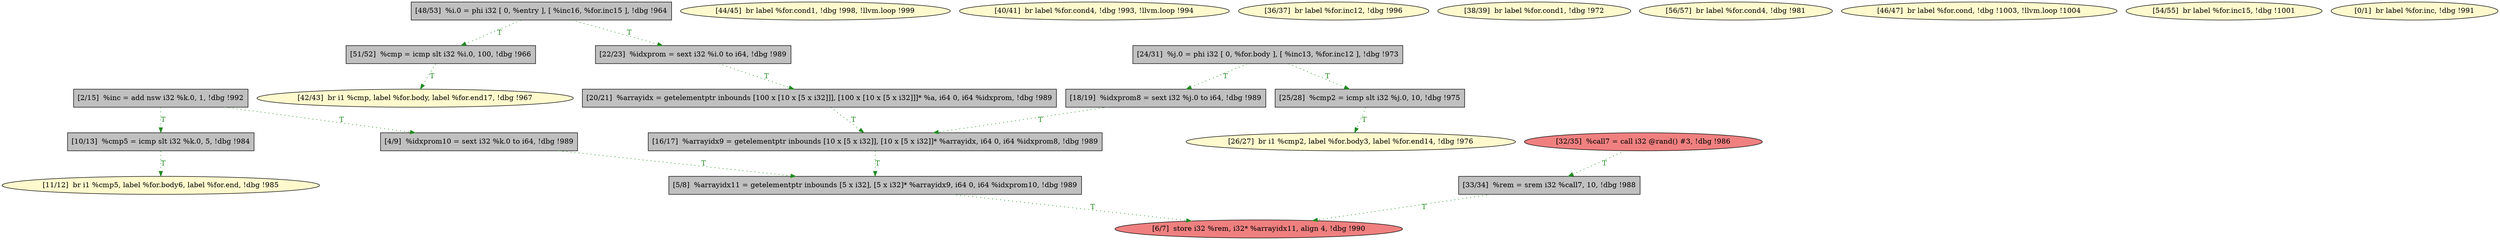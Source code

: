 
digraph G {


node343 [fillcolor=grey,label="[33/34]  %rem = srem i32 %call7, 10, !dbg !988",shape=rectangle,style=filled ]
node339 [fillcolor=grey,label="[48/53]  %i.0 = phi i32 [ 0, %entry ], [ %inc16, %for.inc15 ], !dbg !964",shape=rectangle,style=filled ]
node341 [fillcolor=lemonchiffon,label="[44/45]  br label %for.cond1, !dbg !998, !llvm.loop !999",shape=ellipse,style=filled ]
node338 [fillcolor=grey,label="[51/52]  %cmp = icmp slt i32 %i.0, 100, !dbg !966",shape=rectangle,style=filled ]
node336 [fillcolor=grey,label="[20/21]  %arrayidx = getelementptr inbounds [100 x [10 x [5 x i32]]], [100 x [10 x [5 x i32]]]* %a, i64 0, i64 %idxprom, !dbg !989",shape=rectangle,style=filled ]
node335 [fillcolor=grey,label="[18/19]  %idxprom8 = sext i32 %j.0 to i64, !dbg !989",shape=rectangle,style=filled ]
node342 [fillcolor=grey,label="[25/28]  %cmp2 = icmp slt i32 %j.0, 10, !dbg !975",shape=rectangle,style=filled ]
node324 [fillcolor=lemonchiffon,label="[40/41]  br label %for.cond4, !dbg !993, !llvm.loop !994",shape=ellipse,style=filled ]
node322 [fillcolor=grey,label="[24/31]  %j.0 = phi i32 [ 0, %for.body ], [ %inc13, %for.inc12 ], !dbg !973",shape=rectangle,style=filled ]
node320 [fillcolor=lemonchiffon,label="[36/37]  br label %for.inc12, !dbg !996",shape=ellipse,style=filled ]
node323 [fillcolor=lemonchiffon,label="[38/39]  br label %for.cond1, !dbg !972",shape=ellipse,style=filled ]
node328 [fillcolor=lemonchiffon,label="[56/57]  br label %for.cond4, !dbg !981",shape=ellipse,style=filled ]
node332 [fillcolor=lightcoral,label="[6/7]  store i32 %rem, i32* %arrayidx11, align 4, !dbg !990",shape=ellipse,style=filled ]
node344 [fillcolor=grey,label="[22/23]  %idxprom = sext i32 %i.0 to i64, !dbg !989",shape=rectangle,style=filled ]
node319 [fillcolor=lightcoral,label="[32/35]  %call7 = call i32 @rand() #3, !dbg !986",shape=ellipse,style=filled ]
node337 [fillcolor=lemonchiffon,label="[46/47]  br label %for.cond, !dbg !1003, !llvm.loop !1004",shape=ellipse,style=filled ]
node331 [fillcolor=grey,label="[2/15]  %inc = add nsw i32 %k.0, 1, !dbg !992",shape=rectangle,style=filled ]
node340 [fillcolor=lemonchiffon,label="[54/55]  br label %for.inc15, !dbg !1001",shape=ellipse,style=filled ]
node325 [fillcolor=lemonchiffon,label="[42/43]  br i1 %cmp, label %for.body, label %for.end17, !dbg !967",shape=ellipse,style=filled ]
node330 [fillcolor=lemonchiffon,label="[0/1]  br label %for.inc, !dbg !991",shape=ellipse,style=filled ]
node326 [fillcolor=grey,label="[4/9]  %idxprom10 = sext i32 %k.0 to i64, !dbg !989",shape=rectangle,style=filled ]
node321 [fillcolor=grey,label="[5/8]  %arrayidx11 = getelementptr inbounds [5 x i32], [5 x i32]* %arrayidx9, i64 0, i64 %idxprom10, !dbg !989",shape=rectangle,style=filled ]
node327 [fillcolor=lemonchiffon,label="[26/27]  br i1 %cmp2, label %for.body3, label %for.end14, !dbg !976",shape=ellipse,style=filled ]
node329 [fillcolor=grey,label="[16/17]  %arrayidx9 = getelementptr inbounds [10 x [5 x i32]], [10 x [5 x i32]]* %arrayidx, i64 0, i64 %idxprom8, !dbg !989",shape=rectangle,style=filled ]
node333 [fillcolor=grey,label="[10/13]  %cmp5 = icmp slt i32 %k.0, 5, !dbg !984",shape=rectangle,style=filled ]
node334 [fillcolor=lemonchiffon,label="[11/12]  br i1 %cmp5, label %for.body6, label %for.end, !dbg !985",shape=ellipse,style=filled ]

node321->node332 [style=dotted,color=forestgreen,label="T",fontcolor=forestgreen ]
node329->node321 [style=dotted,color=forestgreen,label="T",fontcolor=forestgreen ]
node339->node338 [style=dotted,color=forestgreen,label="T",fontcolor=forestgreen ]
node343->node332 [style=dotted,color=forestgreen,label="T",fontcolor=forestgreen ]
node326->node321 [style=dotted,color=forestgreen,label="T",fontcolor=forestgreen ]
node322->node342 [style=dotted,color=forestgreen,label="T",fontcolor=forestgreen ]
node333->node334 [style=dotted,color=forestgreen,label="T",fontcolor=forestgreen ]
node344->node336 [style=dotted,color=forestgreen,label="T",fontcolor=forestgreen ]
node319->node343 [style=dotted,color=forestgreen,label="T",fontcolor=forestgreen ]
node335->node329 [style=dotted,color=forestgreen,label="T",fontcolor=forestgreen ]
node342->node327 [style=dotted,color=forestgreen,label="T",fontcolor=forestgreen ]
node331->node326 [style=dotted,color=forestgreen,label="T",fontcolor=forestgreen ]
node338->node325 [style=dotted,color=forestgreen,label="T",fontcolor=forestgreen ]
node331->node333 [style=dotted,color=forestgreen,label="T",fontcolor=forestgreen ]
node322->node335 [style=dotted,color=forestgreen,label="T",fontcolor=forestgreen ]
node339->node344 [style=dotted,color=forestgreen,label="T",fontcolor=forestgreen ]
node336->node329 [style=dotted,color=forestgreen,label="T",fontcolor=forestgreen ]


}
